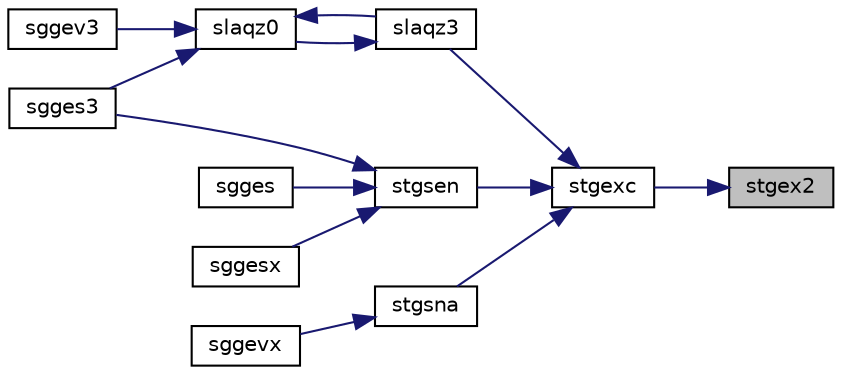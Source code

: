 digraph "stgex2"
{
 // LATEX_PDF_SIZE
  edge [fontname="Helvetica",fontsize="10",labelfontname="Helvetica",labelfontsize="10"];
  node [fontname="Helvetica",fontsize="10",shape=record];
  rankdir="RL";
  Node1 [label="stgex2",height=0.2,width=0.4,color="black", fillcolor="grey75", style="filled", fontcolor="black",tooltip="STGEX2 swaps adjacent diagonal blocks in an upper (quasi) triangular matrix pair by an orthogonal equ..."];
  Node1 -> Node2 [dir="back",color="midnightblue",fontsize="10",style="solid",fontname="Helvetica"];
  Node2 [label="stgexc",height=0.2,width=0.4,color="black", fillcolor="white", style="filled",URL="$stgexc_8f.html#a1af98b467b76dca2231f57debae966c5",tooltip="STGEXC"];
  Node2 -> Node3 [dir="back",color="midnightblue",fontsize="10",style="solid",fontname="Helvetica"];
  Node3 [label="slaqz3",height=0.2,width=0.4,color="black", fillcolor="white", style="filled",URL="$slaqz3_8f.html#a8dad4aabc60c0b1cdc76901db8f195e2",tooltip="SLAQZ3"];
  Node3 -> Node4 [dir="back",color="midnightblue",fontsize="10",style="solid",fontname="Helvetica"];
  Node4 [label="slaqz0",height=0.2,width=0.4,color="black", fillcolor="white", style="filled",URL="$slaqz0_8f.html#ad7e1d2d77ede5cb50a673445ea956f49",tooltip="SLAQZ0"];
  Node4 -> Node5 [dir="back",color="midnightblue",fontsize="10",style="solid",fontname="Helvetica"];
  Node5 [label="sgges3",height=0.2,width=0.4,color="black", fillcolor="white", style="filled",URL="$sgges3_8f.html#aa38a73620b45cbe5a9b1803351a28dbb",tooltip="SGGES3 computes the eigenvalues, the Schur form, and, optionally, the matrix of Schur vectors for GE ..."];
  Node4 -> Node6 [dir="back",color="midnightblue",fontsize="10",style="solid",fontname="Helvetica"];
  Node6 [label="sggev3",height=0.2,width=0.4,color="black", fillcolor="white", style="filled",URL="$sggev3_8f.html#a7c33384acda01bd5c62e87213eb2f2f9",tooltip="SGGEV3 computes the eigenvalues and, optionally, the left and/or right eigenvectors for GE matrices (..."];
  Node4 -> Node3 [dir="back",color="midnightblue",fontsize="10",style="solid",fontname="Helvetica"];
  Node2 -> Node7 [dir="back",color="midnightblue",fontsize="10",style="solid",fontname="Helvetica"];
  Node7 [label="stgsen",height=0.2,width=0.4,color="black", fillcolor="white", style="filled",URL="$stgsen_8f.html#a4f229aaf6520b747952147327f94a0d3",tooltip="STGSEN"];
  Node7 -> Node8 [dir="back",color="midnightblue",fontsize="10",style="solid",fontname="Helvetica"];
  Node8 [label="sgges",height=0.2,width=0.4,color="black", fillcolor="white", style="filled",URL="$sgges_8f.html#a6a36f16104f3f8ae8e499cc7efaa2195",tooltip="SGGES computes the eigenvalues, the Schur form, and, optionally, the matrix of Schur vectors for GE m..."];
  Node7 -> Node5 [dir="back",color="midnightblue",fontsize="10",style="solid",fontname="Helvetica"];
  Node7 -> Node9 [dir="back",color="midnightblue",fontsize="10",style="solid",fontname="Helvetica"];
  Node9 [label="sggesx",height=0.2,width=0.4,color="black", fillcolor="white", style="filled",URL="$sggesx_8f.html#ac04eec62b6a153d74e425961e9704fde",tooltip="SGGESX computes the eigenvalues, the Schur form, and, optionally, the matrix of Schur vectors for GE ..."];
  Node2 -> Node10 [dir="back",color="midnightblue",fontsize="10",style="solid",fontname="Helvetica"];
  Node10 [label="stgsna",height=0.2,width=0.4,color="black", fillcolor="white", style="filled",URL="$stgsna_8f.html#a4288220546abeaa11e0fa24d99dae391",tooltip="STGSNA"];
  Node10 -> Node11 [dir="back",color="midnightblue",fontsize="10",style="solid",fontname="Helvetica"];
  Node11 [label="sggevx",height=0.2,width=0.4,color="black", fillcolor="white", style="filled",URL="$sggevx_8f.html#a47ddf03d427ec3f9346253132c26cf96",tooltip="SGGEVX computes the eigenvalues and, optionally, the left and/or right eigenvectors for GE matrices"];
}

